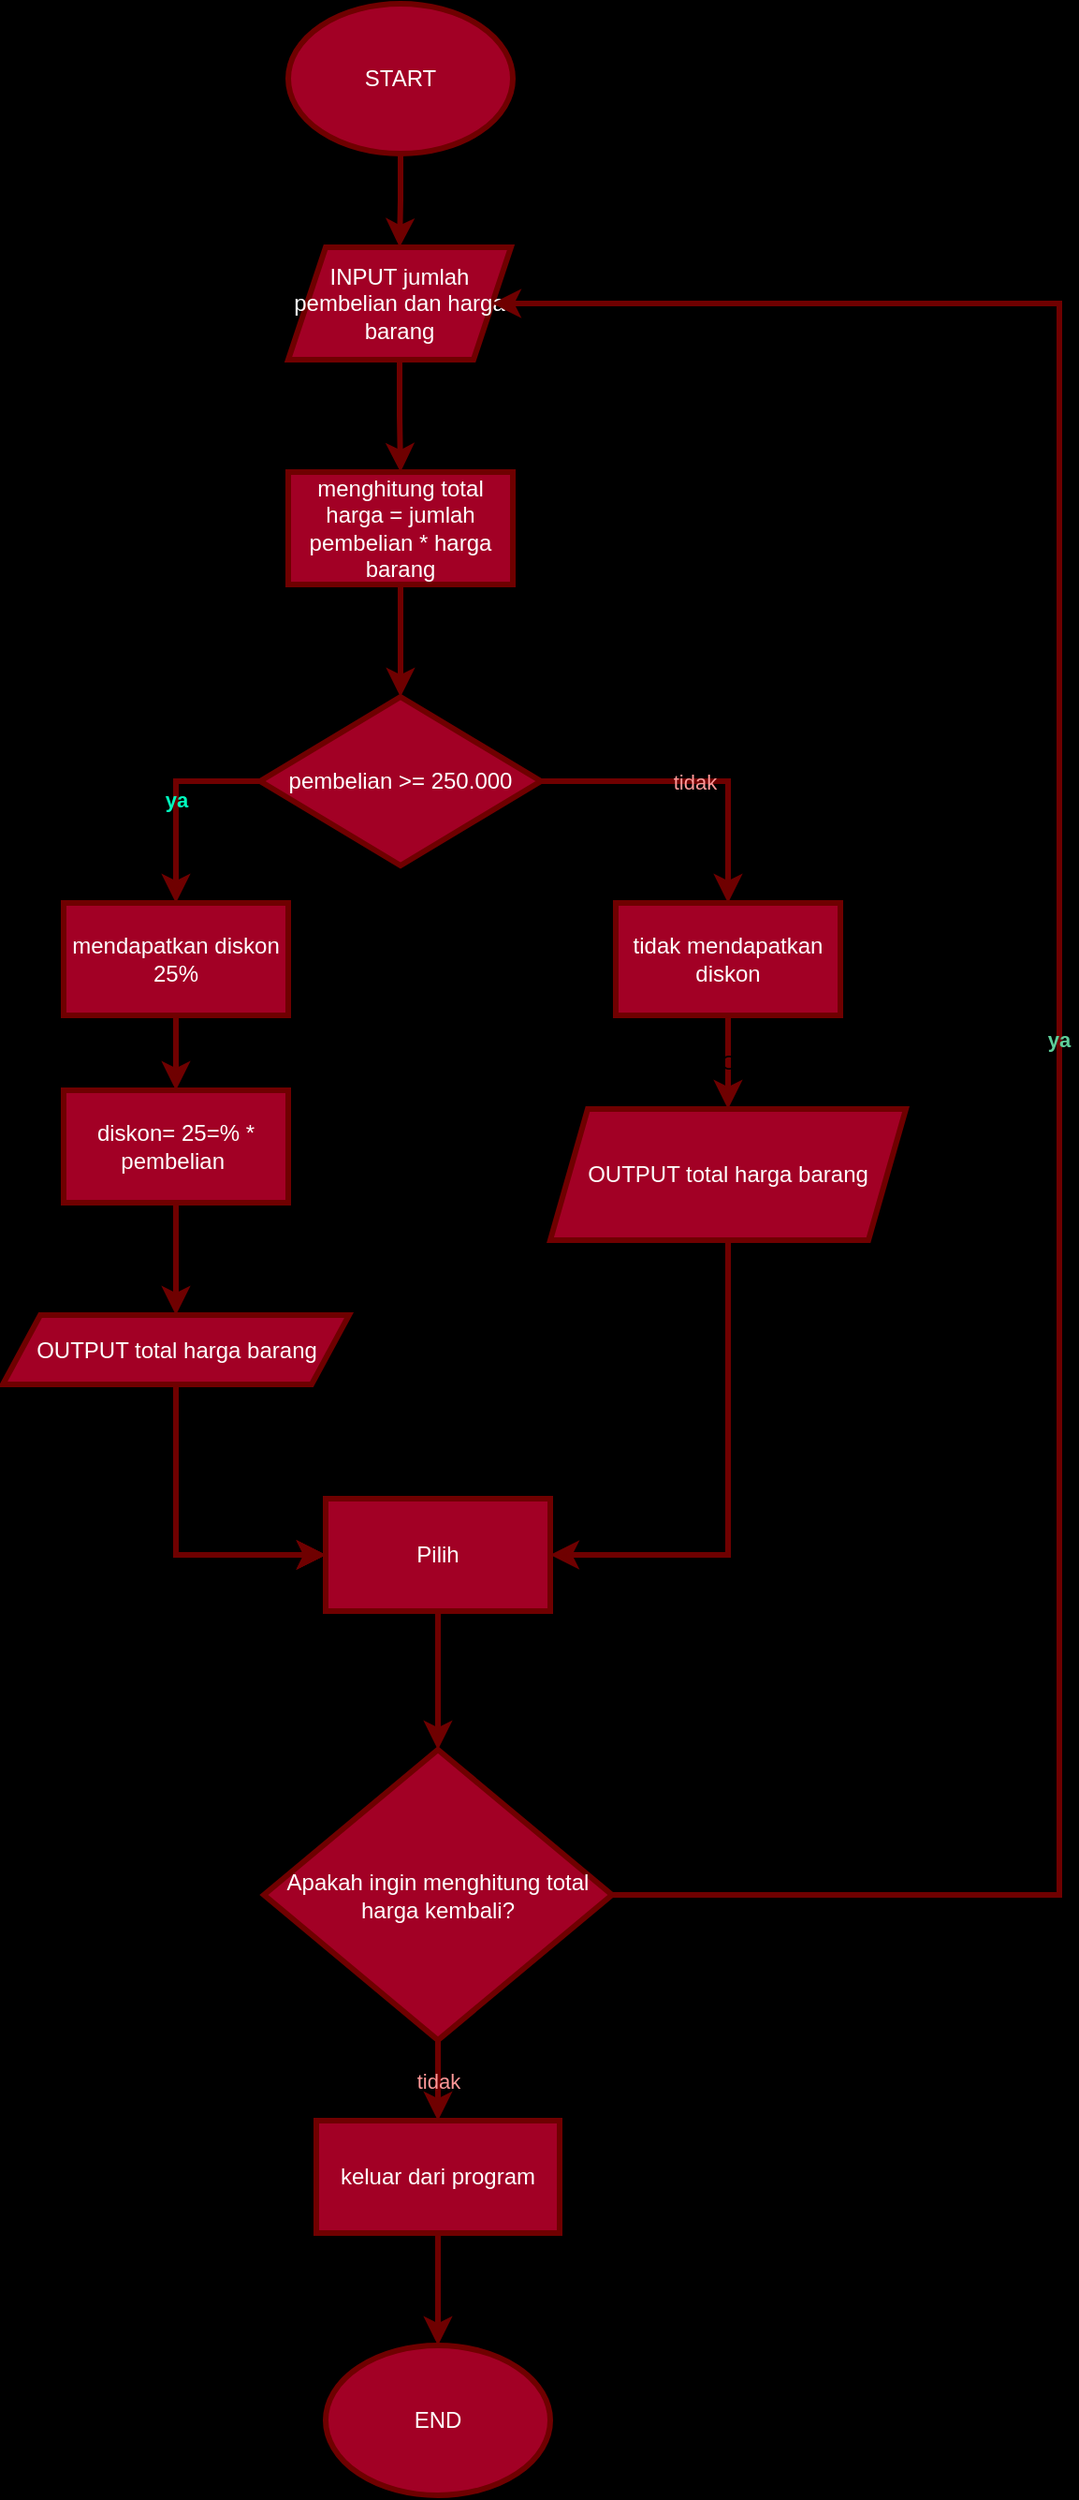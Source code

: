 <mxfile version="24.7.16">
  <diagram name="Page-1" id="__CPDmkwys3tatlfhPFc">
    <mxGraphModel dx="2100" dy="2144" grid="0" gridSize="10" guides="1" tooltips="1" connect="1" arrows="1" fold="1" page="1" pageScale="1" pageWidth="850" pageHeight="1100" background="#000000" math="0" shadow="0">
      <root>
        <mxCell id="0" />
        <mxCell id="1" parent="0" />
        <mxCell id="GgyFdm7DhXLHvmsj2wza-6" style="edgeStyle=orthogonalEdgeStyle;rounded=0;orthogonalLoop=1;jettySize=auto;html=1;exitX=0.5;exitY=1;exitDx=0;exitDy=0;labelBackgroundColor=none;strokeColor=#6F0000;fontColor=default;strokeWidth=3;fillColor=#a20025;" parent="1" source="GgyFdm7DhXLHvmsj2wza-1" target="GgyFdm7DhXLHvmsj2wza-2" edge="1">
          <mxGeometry relative="1" as="geometry" />
        </mxCell>
        <mxCell id="GgyFdm7DhXLHvmsj2wza-1" value="START" style="ellipse;whiteSpace=wrap;html=1;labelBackgroundColor=none;fillColor=#a20025;strokeColor=#6F0000;strokeWidth=3;fontColor=#ffffff;" parent="1" vertex="1">
          <mxGeometry x="365" y="-1040" width="120" height="80" as="geometry" />
        </mxCell>
        <mxCell id="GgyFdm7DhXLHvmsj2wza-12" style="edgeStyle=orthogonalEdgeStyle;rounded=0;orthogonalLoop=1;jettySize=auto;html=1;exitX=0.5;exitY=1;exitDx=0;exitDy=0;entryX=0.5;entryY=0;entryDx=0;entryDy=0;labelBackgroundColor=none;strokeColor=#6F0000;fontColor=default;strokeWidth=3;fillColor=#a20025;" parent="1" source="GgyFdm7DhXLHvmsj2wza-2" target="GgyFdm7DhXLHvmsj2wza-11" edge="1">
          <mxGeometry relative="1" as="geometry" />
        </mxCell>
        <mxCell id="GgyFdm7DhXLHvmsj2wza-2" value="INPUT jumlah pembelian dan harga barang" style="shape=parallelogram;perimeter=parallelogramPerimeter;whiteSpace=wrap;html=1;fixedSize=1;labelBackgroundColor=none;fillColor=#a20025;strokeColor=#6F0000;strokeWidth=3;fontColor=#ffffff;" parent="1" vertex="1">
          <mxGeometry x="365" y="-910" width="119" height="60" as="geometry" />
        </mxCell>
        <mxCell id="GgyFdm7DhXLHvmsj2wza-18" style="edgeStyle=orthogonalEdgeStyle;rounded=0;orthogonalLoop=1;jettySize=auto;html=1;labelBackgroundColor=none;strokeColor=#6F0000;fontColor=default;strokeWidth=3;fillColor=#a20025;" parent="1" source="GgyFdm7DhXLHvmsj2wza-3" target="GgyFdm7DhXLHvmsj2wza-17" edge="1">
          <mxGeometry relative="1" as="geometry" />
        </mxCell>
        <mxCell id="GgyFdm7DhXLHvmsj2wza-3" value="mendapatkan diskon 25%" style="rounded=0;whiteSpace=wrap;html=1;labelBackgroundColor=none;fillColor=#a20025;strokeColor=#6F0000;strokeWidth=3;fontColor=#ffffff;" parent="1" vertex="1">
          <mxGeometry x="245" y="-560" width="120" height="60" as="geometry" />
        </mxCell>
        <mxCell id="GgyFdm7DhXLHvmsj2wza-8" value="ya" style="edgeStyle=orthogonalEdgeStyle;rounded=0;orthogonalLoop=1;jettySize=auto;html=1;exitX=0;exitY=0.5;exitDx=0;exitDy=0;labelBackgroundColor=none;strokeColor=#6F0000;fontColor=#00ffbf;strokeWidth=3;fontStyle=1;fillColor=#a20025;" parent="1" source="GgyFdm7DhXLHvmsj2wza-4" target="GgyFdm7DhXLHvmsj2wza-3" edge="1">
          <mxGeometry relative="1" as="geometry" />
        </mxCell>
        <mxCell id="GgyFdm7DhXLHvmsj2wza-9" value="tidak" style="edgeStyle=orthogonalEdgeStyle;rounded=0;orthogonalLoop=1;jettySize=auto;exitX=1;exitY=0.5;exitDx=0;exitDy=0;entryX=0.5;entryY=0;entryDx=0;entryDy=0;labelBackgroundColor=none;strokeColor=#6F0000;fontColor=#FF9999;startSize=6;strokeWidth=3;fillColor=#a20025;" parent="1" source="GgyFdm7DhXLHvmsj2wza-4" target="GgyFdm7DhXLHvmsj2wza-5" edge="1">
          <mxGeometry relative="1" as="geometry" />
        </mxCell>
        <mxCell id="GgyFdm7DhXLHvmsj2wza-4" value="pembelian &amp;gt;= 250.000" style="rhombus;whiteSpace=wrap;html=1;labelBackgroundColor=none;fillColor=#a20025;strokeColor=#6F0000;strokeWidth=3;fontColor=#ffffff;" parent="1" vertex="1">
          <mxGeometry x="350" y="-670" width="150" height="90" as="geometry" />
        </mxCell>
        <mxCell id="GgyFdm7DhXLHvmsj2wza-15" value="O" style="edgeStyle=orthogonalEdgeStyle;rounded=0;orthogonalLoop=1;jettySize=auto;html=1;exitX=0.5;exitY=1;exitDx=0;exitDy=0;labelBackgroundColor=none;strokeColor=#6F0000;fontColor=default;strokeWidth=3;fillColor=#a20025;" parent="1" source="GgyFdm7DhXLHvmsj2wza-5" target="GgyFdm7DhXLHvmsj2wza-14" edge="1">
          <mxGeometry relative="1" as="geometry" />
        </mxCell>
        <mxCell id="GgyFdm7DhXLHvmsj2wza-5" value="tidak mendapatkan diskon" style="rounded=0;whiteSpace=wrap;html=1;labelBackgroundColor=none;fillColor=#a20025;strokeColor=#6F0000;strokeWidth=3;fontColor=#ffffff;" parent="1" vertex="1">
          <mxGeometry x="540" y="-560" width="120" height="60" as="geometry" />
        </mxCell>
        <mxCell id="GgyFdm7DhXLHvmsj2wza-13" style="edgeStyle=orthogonalEdgeStyle;rounded=0;orthogonalLoop=1;jettySize=auto;html=1;exitX=0.5;exitY=1;exitDx=0;exitDy=0;entryX=0.5;entryY=0;entryDx=0;entryDy=0;labelBackgroundColor=none;strokeColor=#6F0000;fontColor=default;strokeWidth=3;fillColor=#a20025;" parent="1" source="GgyFdm7DhXLHvmsj2wza-11" target="GgyFdm7DhXLHvmsj2wza-4" edge="1">
          <mxGeometry relative="1" as="geometry" />
        </mxCell>
        <mxCell id="GgyFdm7DhXLHvmsj2wza-11" value="menghitung total harga = jumlah pembelian * harga barang" style="rounded=0;whiteSpace=wrap;html=1;labelBackgroundColor=none;fillColor=#a20025;strokeColor=#6F0000;strokeWidth=3;fontColor=#ffffff;" parent="1" vertex="1">
          <mxGeometry x="365" y="-790" width="120" height="60" as="geometry" />
        </mxCell>
        <mxCell id="XP_eqb9IAXO-U254uogq-17" style="edgeStyle=orthogonalEdgeStyle;rounded=0;orthogonalLoop=1;jettySize=auto;html=1;entryX=1;entryY=0.5;entryDx=0;entryDy=0;strokeColor=#6F0000;strokeWidth=3;fillColor=#a20025;" edge="1" parent="1" source="GgyFdm7DhXLHvmsj2wza-14" target="XP_eqb9IAXO-U254uogq-3">
          <mxGeometry relative="1" as="geometry" />
        </mxCell>
        <mxCell id="GgyFdm7DhXLHvmsj2wza-14" value="OUTPUT total harga barang" style="shape=parallelogram;perimeter=parallelogramPerimeter;whiteSpace=wrap;html=1;fixedSize=1;labelBackgroundColor=none;fillColor=#a20025;strokeColor=#6F0000;strokeWidth=3;fontColor=#ffffff;" parent="1" vertex="1">
          <mxGeometry x="505" y="-450" width="190" height="70" as="geometry" />
        </mxCell>
        <mxCell id="GgyFdm7DhXLHvmsj2wza-20" style="edgeStyle=orthogonalEdgeStyle;rounded=0;orthogonalLoop=1;jettySize=auto;html=1;labelBackgroundColor=none;strokeColor=#6F0000;fontColor=default;strokeWidth=3;fillColor=#a20025;" parent="1" source="GgyFdm7DhXLHvmsj2wza-17" target="GgyFdm7DhXLHvmsj2wza-19" edge="1">
          <mxGeometry relative="1" as="geometry" />
        </mxCell>
        <mxCell id="GgyFdm7DhXLHvmsj2wza-17" value="diskon= 25=% * pembelian&amp;nbsp;" style="rounded=0;whiteSpace=wrap;html=1;labelBackgroundColor=none;fillColor=#a20025;strokeColor=#6F0000;strokeWidth=3;fontColor=#ffffff;" parent="1" vertex="1">
          <mxGeometry x="245" y="-460" width="120" height="60" as="geometry" />
        </mxCell>
        <mxCell id="XP_eqb9IAXO-U254uogq-8" style="edgeStyle=orthogonalEdgeStyle;rounded=0;orthogonalLoop=1;jettySize=auto;html=1;entryX=0;entryY=0.5;entryDx=0;entryDy=0;strokeColor=#6F0000;strokeWidth=3;fillColor=#a20025;" edge="1" parent="1" source="GgyFdm7DhXLHvmsj2wza-19" target="XP_eqb9IAXO-U254uogq-3">
          <mxGeometry relative="1" as="geometry" />
        </mxCell>
        <mxCell id="XP_eqb9IAXO-U254uogq-9" style="edgeStyle=orthogonalEdgeStyle;rounded=0;orthogonalLoop=1;jettySize=auto;html=1;entryX=0;entryY=0.5;entryDx=0;entryDy=0;strokeColor=#6F0000;strokeWidth=3;fillColor=#a20025;" edge="1" parent="1" source="GgyFdm7DhXLHvmsj2wza-19" target="XP_eqb9IAXO-U254uogq-3">
          <mxGeometry relative="1" as="geometry" />
        </mxCell>
        <mxCell id="XP_eqb9IAXO-U254uogq-10" style="edgeStyle=orthogonalEdgeStyle;rounded=0;orthogonalLoop=1;jettySize=auto;html=1;entryX=0;entryY=0.5;entryDx=0;entryDy=0;strokeColor=#6F0000;strokeWidth=3;fillColor=#a20025;" edge="1" parent="1" source="GgyFdm7DhXLHvmsj2wza-19" target="XP_eqb9IAXO-U254uogq-3">
          <mxGeometry relative="1" as="geometry" />
        </mxCell>
        <mxCell id="XP_eqb9IAXO-U254uogq-13" style="edgeStyle=orthogonalEdgeStyle;rounded=0;orthogonalLoop=1;jettySize=auto;html=1;entryX=0;entryY=0.5;entryDx=0;entryDy=0;strokeColor=#6F0000;strokeWidth=3;fillColor=#a20025;" edge="1" parent="1" source="GgyFdm7DhXLHvmsj2wza-19" target="XP_eqb9IAXO-U254uogq-3">
          <mxGeometry relative="1" as="geometry" />
        </mxCell>
        <mxCell id="GgyFdm7DhXLHvmsj2wza-19" value="OUTPUT total harga barang" style="shape=parallelogram;perimeter=parallelogramPerimeter;whiteSpace=wrap;html=1;fixedSize=1;labelBackgroundColor=none;fillColor=#a20025;strokeColor=#6F0000;strokeWidth=3;fontColor=#ffffff;" parent="1" vertex="1">
          <mxGeometry x="212.5" y="-340" width="185" height="37" as="geometry" />
        </mxCell>
        <mxCell id="GgyFdm7DhXLHvmsj2wza-29" style="edgeStyle=orthogonalEdgeStyle;rounded=0;orthogonalLoop=1;jettySize=auto;html=1;exitX=0.5;exitY=1;exitDx=0;exitDy=0;strokeColor=#6F0000;labelBackgroundColor=none;fontColor=default;strokeWidth=3;fillColor=#a20025;" parent="1" source="GgyFdm7DhXLHvmsj2wza-21" target="GgyFdm7DhXLHvmsj2wza-28" edge="1">
          <mxGeometry relative="1" as="geometry" />
        </mxCell>
        <mxCell id="GgyFdm7DhXLHvmsj2wza-21" value="keluar dari program" style="rounded=0;whiteSpace=wrap;html=1;labelBackgroundColor=none;fillColor=#a20025;strokeColor=#6F0000;strokeWidth=3;fontColor=#ffffff;" parent="1" vertex="1">
          <mxGeometry x="380" y="90" width="130" height="60" as="geometry" />
        </mxCell>
        <mxCell id="GgyFdm7DhXLHvmsj2wza-28" value="END" style="ellipse;whiteSpace=wrap;html=1;labelBackgroundColor=none;fillColor=#a20025;strokeColor=#6F0000;strokeWidth=3;fontColor=#ffffff;" parent="1" vertex="1">
          <mxGeometry x="385" y="210" width="120" height="80" as="geometry" />
        </mxCell>
        <mxCell id="XP_eqb9IAXO-U254uogq-18" value="ya" style="edgeStyle=orthogonalEdgeStyle;rounded=0;orthogonalLoop=1;jettySize=auto;entryX=1;entryY=0.5;entryDx=0;entryDy=0;fillColor=#a20025;strokeColor=#6F0000;strokeWidth=3;labelBackgroundColor=none;fontColor=#5ecf9a;fontSize=11;fontStyle=1" edge="1" parent="1" source="XP_eqb9IAXO-U254uogq-1" target="GgyFdm7DhXLHvmsj2wza-2">
          <mxGeometry relative="1" as="geometry">
            <Array as="points">
              <mxPoint x="777" y="-30" />
              <mxPoint x="777" y="-880" />
            </Array>
          </mxGeometry>
        </mxCell>
        <mxCell id="XP_eqb9IAXO-U254uogq-20" value="tidak" style="edgeStyle=orthogonalEdgeStyle;rounded=0;orthogonalLoop=1;jettySize=auto;html=1;entryX=0.5;entryY=0;entryDx=0;entryDy=0;strokeColor=#6F0000;strokeWidth=3;labelBackgroundColor=none;fontColor=#FF9999;" edge="1" parent="1" source="XP_eqb9IAXO-U254uogq-1" target="GgyFdm7DhXLHvmsj2wza-21">
          <mxGeometry relative="1" as="geometry">
            <Array as="points">
              <mxPoint x="445" y="46" />
              <mxPoint x="445" y="46" />
            </Array>
          </mxGeometry>
        </mxCell>
        <mxCell id="XP_eqb9IAXO-U254uogq-1" value="Apakah ingin menghitung total harga kembali?" style="rhombus;whiteSpace=wrap;html=1;strokeColor=#6F0000;strokeWidth=3;fillColor=#a20025;fontColor=#ffffff;" vertex="1" parent="1">
          <mxGeometry x="352" y="-108" width="186" height="155" as="geometry" />
        </mxCell>
        <mxCell id="XP_eqb9IAXO-U254uogq-15" style="edgeStyle=orthogonalEdgeStyle;rounded=0;orthogonalLoop=1;jettySize=auto;html=1;entryX=0.5;entryY=0;entryDx=0;entryDy=0;strokeColor=#6F0000;strokeWidth=3;fillColor=#a20025;" edge="1" parent="1" source="XP_eqb9IAXO-U254uogq-3" target="XP_eqb9IAXO-U254uogq-1">
          <mxGeometry relative="1" as="geometry" />
        </mxCell>
        <mxCell id="XP_eqb9IAXO-U254uogq-3" value="Pilih" style="rounded=0;whiteSpace=wrap;html=1;strokeColor=#6F0000;strokeWidth=3;fillColor=#a20025;fontColor=#ffffff;" vertex="1" parent="1">
          <mxGeometry x="385" y="-242" width="120" height="60" as="geometry" />
        </mxCell>
        <mxCell id="XP_eqb9IAXO-U254uogq-4" style="edgeStyle=orthogonalEdgeStyle;rounded=0;orthogonalLoop=1;jettySize=auto;html=1;exitX=0.5;exitY=1;exitDx=0;exitDy=0;strokeColor=#6F0000;strokeWidth=3;fillColor=#a20025;" edge="1" parent="1" source="GgyFdm7DhXLHvmsj2wza-21" target="GgyFdm7DhXLHvmsj2wza-21">
          <mxGeometry relative="1" as="geometry" />
        </mxCell>
      </root>
    </mxGraphModel>
  </diagram>
</mxfile>
